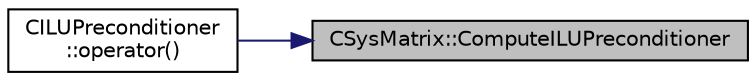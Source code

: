 digraph "CSysMatrix::ComputeILUPreconditioner"
{
 // LATEX_PDF_SIZE
  edge [fontname="Helvetica",fontsize="10",labelfontname="Helvetica",labelfontsize="10"];
  node [fontname="Helvetica",fontsize="10",shape=record];
  rankdir="RL";
  Node1 [label="CSysMatrix::ComputeILUPreconditioner",height=0.2,width=0.4,color="black", fillcolor="grey75", style="filled", fontcolor="black",tooltip="Multiply CSysVector by the preconditioner."];
  Node1 -> Node2 [dir="back",color="midnightblue",fontsize="10",style="solid",fontname="Helvetica"];
  Node2 [label="CILUPreconditioner\l::operator()",height=0.2,width=0.4,color="black", fillcolor="white", style="filled",URL="$classCILUPreconditioner.html#a63cbac38cfdc3d7bc06b9c0675b45bbf",tooltip="Operator that defines the preconditioner operation."];
}

